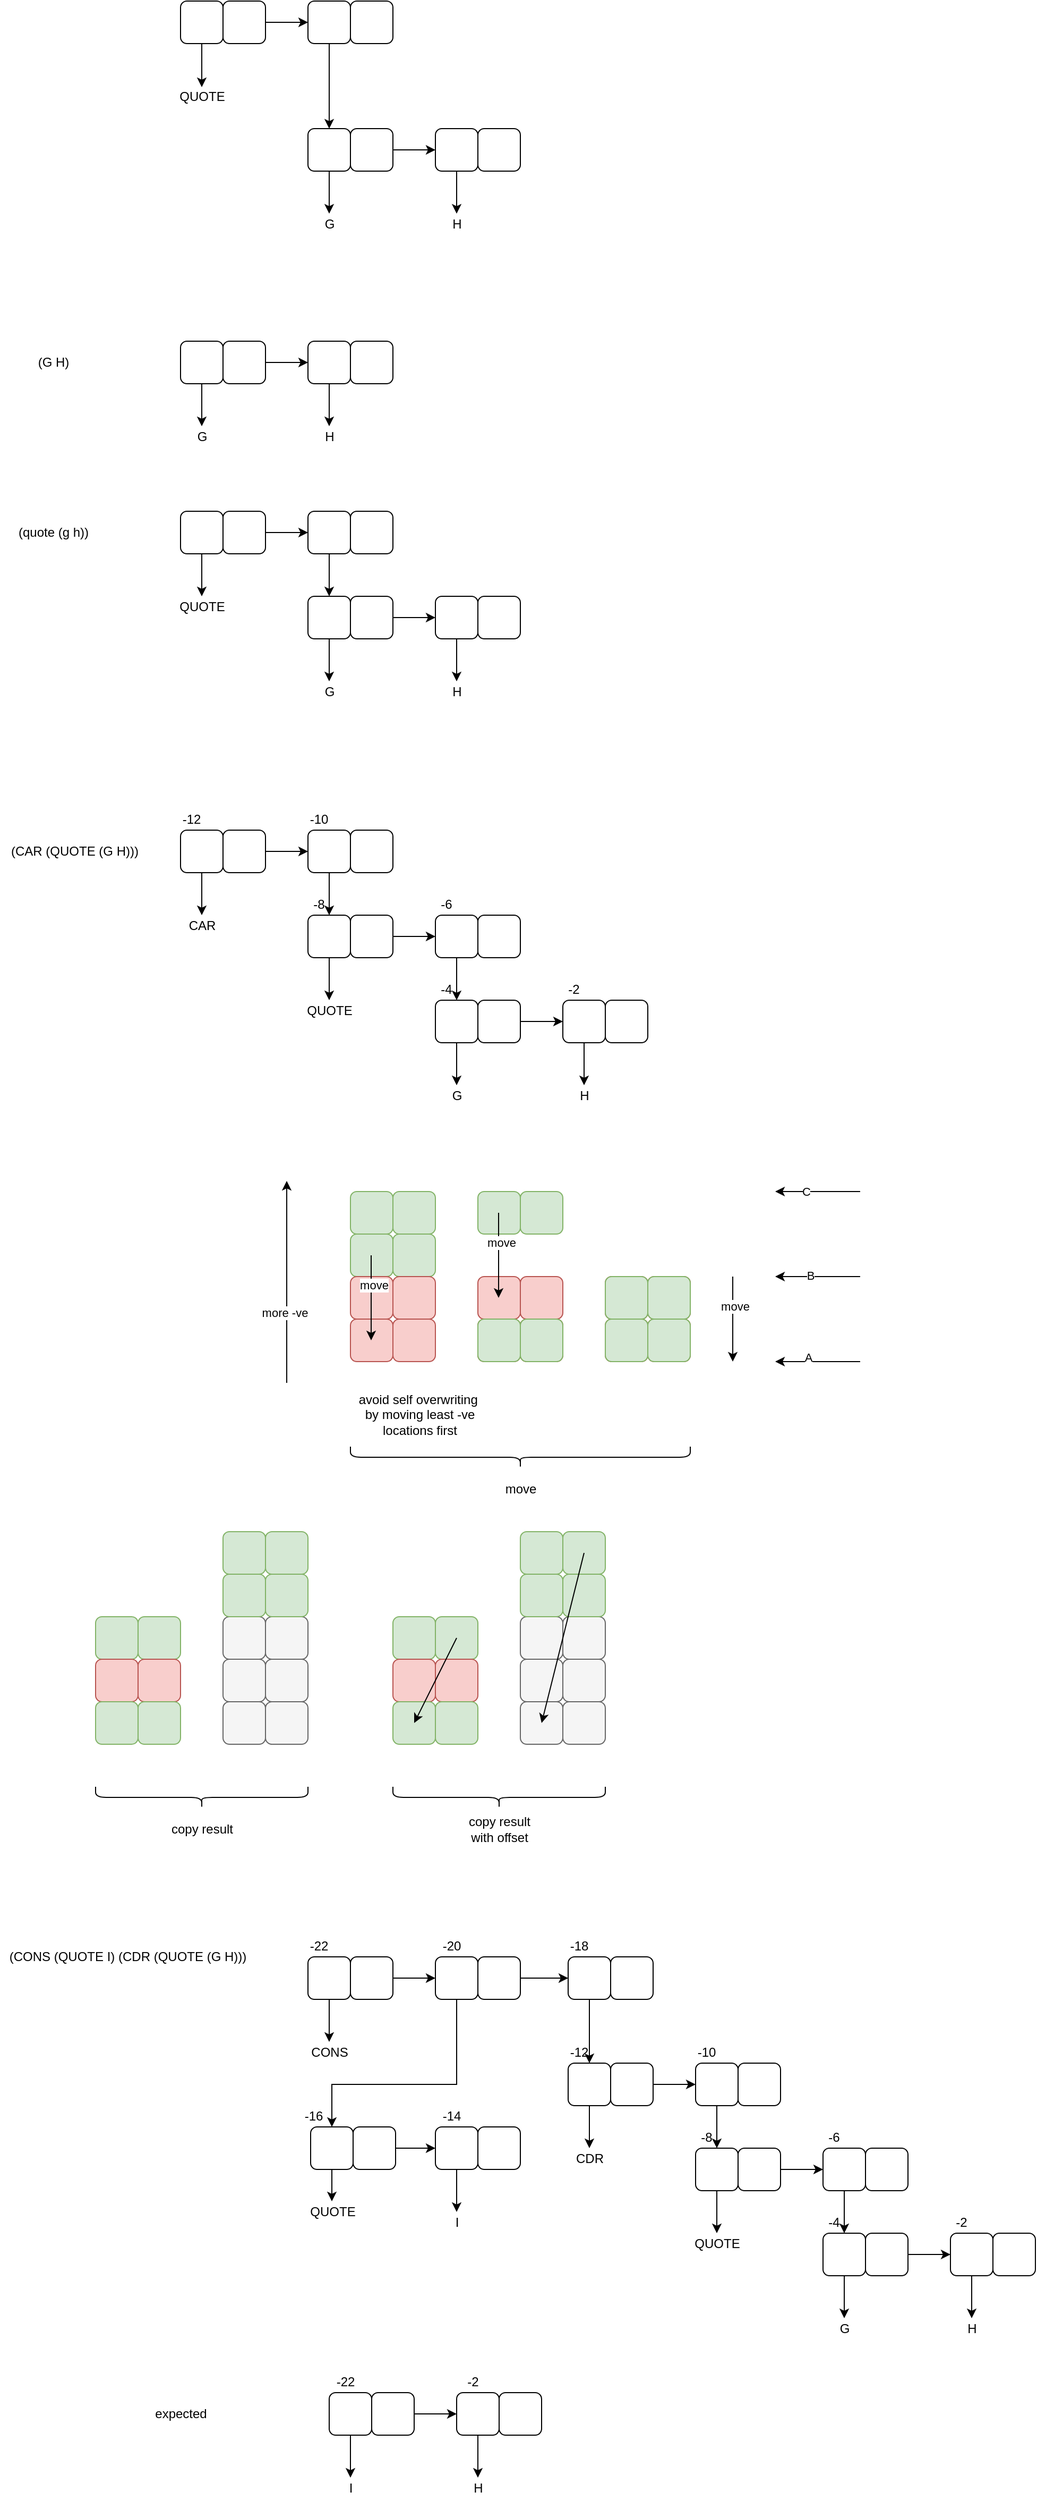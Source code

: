<mxfile version="14.6.13" type="device"><diagram id="3sgci1ZbGG3jDpe-SdxB" name="Page-1"><mxGraphModel dx="1346" dy="806" grid="1" gridSize="10" guides="1" tooltips="1" connect="1" arrows="1" fold="1" page="1" pageScale="1" pageWidth="1100" pageHeight="850" math="0" shadow="0"><root><mxCell id="0"/><mxCell id="1" parent="0"/><mxCell id="RQtsxPDkdP0EBnUTHWlW-13" style="edgeStyle=orthogonalEdgeStyle;rounded=0;orthogonalLoop=1;jettySize=auto;html=1;exitX=0.5;exitY=1;exitDx=0;exitDy=0;entryX=0.5;entryY=0.05;entryDx=0;entryDy=0;entryPerimeter=0;" parent="1" source="RQtsxPDkdP0EBnUTHWlW-1" target="RQtsxPDkdP0EBnUTHWlW-7" edge="1"><mxGeometry relative="1" as="geometry"/></mxCell><mxCell id="RQtsxPDkdP0EBnUTHWlW-1" value="" style="rounded=1;whiteSpace=wrap;html=1;" parent="1" vertex="1"><mxGeometry x="220" y="70" width="40" height="40" as="geometry"/></mxCell><mxCell id="RQtsxPDkdP0EBnUTHWlW-18" style="edgeStyle=orthogonalEdgeStyle;rounded=0;orthogonalLoop=1;jettySize=auto;html=1;exitX=1;exitY=0.5;exitDx=0;exitDy=0;entryX=0;entryY=0.5;entryDx=0;entryDy=0;" parent="1" source="RQtsxPDkdP0EBnUTHWlW-2" target="RQtsxPDkdP0EBnUTHWlW-16" edge="1"><mxGeometry relative="1" as="geometry"/></mxCell><mxCell id="RQtsxPDkdP0EBnUTHWlW-2" value="" style="rounded=1;whiteSpace=wrap;html=1;" parent="1" vertex="1"><mxGeometry x="260" y="70" width="40" height="40" as="geometry"/></mxCell><mxCell id="RQtsxPDkdP0EBnUTHWlW-12" style="edgeStyle=orthogonalEdgeStyle;rounded=0;orthogonalLoop=1;jettySize=auto;html=1;exitX=0.5;exitY=1;exitDx=0;exitDy=0;entryX=0.5;entryY=0;entryDx=0;entryDy=0;entryPerimeter=0;" parent="1" source="RQtsxPDkdP0EBnUTHWlW-3" target="RQtsxPDkdP0EBnUTHWlW-8" edge="1"><mxGeometry relative="1" as="geometry"/></mxCell><mxCell id="RQtsxPDkdP0EBnUTHWlW-3" value="" style="rounded=1;whiteSpace=wrap;html=1;" parent="1" vertex="1"><mxGeometry x="340" y="190" width="40" height="40" as="geometry"/></mxCell><mxCell id="RQtsxPDkdP0EBnUTHWlW-15" style="edgeStyle=orthogonalEdgeStyle;rounded=0;orthogonalLoop=1;jettySize=auto;html=1;exitX=1;exitY=0.5;exitDx=0;exitDy=0;" parent="1" source="RQtsxPDkdP0EBnUTHWlW-4" target="RQtsxPDkdP0EBnUTHWlW-5" edge="1"><mxGeometry relative="1" as="geometry"/></mxCell><mxCell id="RQtsxPDkdP0EBnUTHWlW-4" value="" style="rounded=1;whiteSpace=wrap;html=1;" parent="1" vertex="1"><mxGeometry x="380" y="190" width="40" height="40" as="geometry"/></mxCell><mxCell id="RQtsxPDkdP0EBnUTHWlW-11" style="edgeStyle=orthogonalEdgeStyle;rounded=0;orthogonalLoop=1;jettySize=auto;html=1;exitX=0.5;exitY=1;exitDx=0;exitDy=0;entryX=0.5;entryY=0;entryDx=0;entryDy=0;entryPerimeter=0;" parent="1" source="RQtsxPDkdP0EBnUTHWlW-5" target="RQtsxPDkdP0EBnUTHWlW-9" edge="1"><mxGeometry relative="1" as="geometry"/></mxCell><mxCell id="RQtsxPDkdP0EBnUTHWlW-5" value="" style="rounded=1;whiteSpace=wrap;html=1;" parent="1" vertex="1"><mxGeometry x="460" y="190" width="40" height="40" as="geometry"/></mxCell><mxCell id="RQtsxPDkdP0EBnUTHWlW-6" value="" style="rounded=1;whiteSpace=wrap;html=1;" parent="1" vertex="1"><mxGeometry x="500" y="190" width="40" height="40" as="geometry"/></mxCell><mxCell id="RQtsxPDkdP0EBnUTHWlW-7" value="QUOTE" style="text;html=1;align=center;verticalAlign=middle;resizable=0;points=[];autosize=1;strokeColor=none;" parent="1" vertex="1"><mxGeometry x="210" y="150" width="60" height="20" as="geometry"/></mxCell><mxCell id="RQtsxPDkdP0EBnUTHWlW-8" value="G" style="text;html=1;align=center;verticalAlign=middle;resizable=0;points=[];autosize=1;strokeColor=none;" parent="1" vertex="1"><mxGeometry x="350" y="270" width="20" height="20" as="geometry"/></mxCell><mxCell id="RQtsxPDkdP0EBnUTHWlW-9" value="H" style="text;html=1;align=center;verticalAlign=middle;resizable=0;points=[];autosize=1;strokeColor=none;" parent="1" vertex="1"><mxGeometry x="470" y="270" width="20" height="20" as="geometry"/></mxCell><mxCell id="RQtsxPDkdP0EBnUTHWlW-19" style="edgeStyle=orthogonalEdgeStyle;rounded=0;orthogonalLoop=1;jettySize=auto;html=1;exitX=0.5;exitY=1;exitDx=0;exitDy=0;entryX=0.5;entryY=0;entryDx=0;entryDy=0;" parent="1" source="RQtsxPDkdP0EBnUTHWlW-16" target="RQtsxPDkdP0EBnUTHWlW-3" edge="1"><mxGeometry relative="1" as="geometry"/></mxCell><mxCell id="RQtsxPDkdP0EBnUTHWlW-16" value="" style="rounded=1;whiteSpace=wrap;html=1;" parent="1" vertex="1"><mxGeometry x="340" y="70" width="40" height="40" as="geometry"/></mxCell><mxCell id="RQtsxPDkdP0EBnUTHWlW-17" value="" style="rounded=1;whiteSpace=wrap;html=1;" parent="1" vertex="1"><mxGeometry x="380" y="70" width="40" height="40" as="geometry"/></mxCell><mxCell id="RQtsxPDkdP0EBnUTHWlW-20" style="edgeStyle=orthogonalEdgeStyle;rounded=0;orthogonalLoop=1;jettySize=auto;html=1;exitX=0.5;exitY=1;exitDx=0;exitDy=0;entryX=0.5;entryY=0;entryDx=0;entryDy=0;entryPerimeter=0;" parent="1" source="RQtsxPDkdP0EBnUTHWlW-21" target="RQtsxPDkdP0EBnUTHWlW-27" edge="1"><mxGeometry relative="1" as="geometry"/></mxCell><mxCell id="RQtsxPDkdP0EBnUTHWlW-21" value="" style="rounded=1;whiteSpace=wrap;html=1;" parent="1" vertex="1"><mxGeometry x="220" y="390" width="40" height="40" as="geometry"/></mxCell><mxCell id="RQtsxPDkdP0EBnUTHWlW-22" style="edgeStyle=orthogonalEdgeStyle;rounded=0;orthogonalLoop=1;jettySize=auto;html=1;exitX=1;exitY=0.5;exitDx=0;exitDy=0;" parent="1" source="RQtsxPDkdP0EBnUTHWlW-23" target="RQtsxPDkdP0EBnUTHWlW-25" edge="1"><mxGeometry relative="1" as="geometry"/></mxCell><mxCell id="RQtsxPDkdP0EBnUTHWlW-23" value="" style="rounded=1;whiteSpace=wrap;html=1;" parent="1" vertex="1"><mxGeometry x="260" y="390" width="40" height="40" as="geometry"/></mxCell><mxCell id="RQtsxPDkdP0EBnUTHWlW-24" style="edgeStyle=orthogonalEdgeStyle;rounded=0;orthogonalLoop=1;jettySize=auto;html=1;exitX=0.5;exitY=1;exitDx=0;exitDy=0;entryX=0.5;entryY=0;entryDx=0;entryDy=0;entryPerimeter=0;" parent="1" source="RQtsxPDkdP0EBnUTHWlW-25" target="RQtsxPDkdP0EBnUTHWlW-28" edge="1"><mxGeometry relative="1" as="geometry"/></mxCell><mxCell id="RQtsxPDkdP0EBnUTHWlW-25" value="" style="rounded=1;whiteSpace=wrap;html=1;" parent="1" vertex="1"><mxGeometry x="340" y="390" width="40" height="40" as="geometry"/></mxCell><mxCell id="RQtsxPDkdP0EBnUTHWlW-26" value="" style="rounded=1;whiteSpace=wrap;html=1;" parent="1" vertex="1"><mxGeometry x="380" y="390" width="40" height="40" as="geometry"/></mxCell><mxCell id="RQtsxPDkdP0EBnUTHWlW-27" value="G" style="text;html=1;align=center;verticalAlign=middle;resizable=0;points=[];autosize=1;strokeColor=none;" parent="1" vertex="1"><mxGeometry x="230" y="470" width="20" height="20" as="geometry"/></mxCell><mxCell id="RQtsxPDkdP0EBnUTHWlW-28" value="H" style="text;html=1;align=center;verticalAlign=middle;resizable=0;points=[];autosize=1;strokeColor=none;" parent="1" vertex="1"><mxGeometry x="350" y="470" width="20" height="20" as="geometry"/></mxCell><mxCell id="RQtsxPDkdP0EBnUTHWlW-29" value="(G H)" style="text;html=1;align=center;verticalAlign=middle;resizable=0;points=[];autosize=1;strokeColor=none;" parent="1" vertex="1"><mxGeometry x="80" y="400" width="40" height="20" as="geometry"/></mxCell><mxCell id="RQtsxPDkdP0EBnUTHWlW-30" style="edgeStyle=orthogonalEdgeStyle;rounded=0;orthogonalLoop=1;jettySize=auto;html=1;exitX=0.5;exitY=1;exitDx=0;exitDy=0;entryX=0.5;entryY=0;entryDx=0;entryDy=0;entryPerimeter=0;" parent="1" source="RQtsxPDkdP0EBnUTHWlW-31" target="RQtsxPDkdP0EBnUTHWlW-37" edge="1"><mxGeometry relative="1" as="geometry"/></mxCell><mxCell id="RQtsxPDkdP0EBnUTHWlW-31" value="" style="rounded=1;whiteSpace=wrap;html=1;" parent="1" vertex="1"><mxGeometry x="340" y="630" width="40" height="40" as="geometry"/></mxCell><mxCell id="RQtsxPDkdP0EBnUTHWlW-32" style="edgeStyle=orthogonalEdgeStyle;rounded=0;orthogonalLoop=1;jettySize=auto;html=1;exitX=1;exitY=0.5;exitDx=0;exitDy=0;" parent="1" source="RQtsxPDkdP0EBnUTHWlW-33" target="RQtsxPDkdP0EBnUTHWlW-35" edge="1"><mxGeometry relative="1" as="geometry"/></mxCell><mxCell id="RQtsxPDkdP0EBnUTHWlW-33" value="" style="rounded=1;whiteSpace=wrap;html=1;" parent="1" vertex="1"><mxGeometry x="380" y="630" width="40" height="40" as="geometry"/></mxCell><mxCell id="RQtsxPDkdP0EBnUTHWlW-34" style="edgeStyle=orthogonalEdgeStyle;rounded=0;orthogonalLoop=1;jettySize=auto;html=1;exitX=0.5;exitY=1;exitDx=0;exitDy=0;entryX=0.5;entryY=0;entryDx=0;entryDy=0;entryPerimeter=0;" parent="1" source="RQtsxPDkdP0EBnUTHWlW-35" target="RQtsxPDkdP0EBnUTHWlW-38" edge="1"><mxGeometry relative="1" as="geometry"/></mxCell><mxCell id="RQtsxPDkdP0EBnUTHWlW-35" value="" style="rounded=1;whiteSpace=wrap;html=1;" parent="1" vertex="1"><mxGeometry x="460" y="630" width="40" height="40" as="geometry"/></mxCell><mxCell id="RQtsxPDkdP0EBnUTHWlW-36" value="" style="rounded=1;whiteSpace=wrap;html=1;" parent="1" vertex="1"><mxGeometry x="500" y="630" width="40" height="40" as="geometry"/></mxCell><mxCell id="RQtsxPDkdP0EBnUTHWlW-37" value="G" style="text;html=1;align=center;verticalAlign=middle;resizable=0;points=[];autosize=1;strokeColor=none;" parent="1" vertex="1"><mxGeometry x="350" y="710" width="20" height="20" as="geometry"/></mxCell><mxCell id="RQtsxPDkdP0EBnUTHWlW-38" value="H" style="text;html=1;align=center;verticalAlign=middle;resizable=0;points=[];autosize=1;strokeColor=none;" parent="1" vertex="1"><mxGeometry x="470" y="710" width="20" height="20" as="geometry"/></mxCell><mxCell id="RQtsxPDkdP0EBnUTHWlW-39" style="edgeStyle=orthogonalEdgeStyle;rounded=0;orthogonalLoop=1;jettySize=auto;html=1;exitX=0.5;exitY=1;exitDx=0;exitDy=0;entryX=0.5;entryY=0;entryDx=0;entryDy=0;entryPerimeter=0;" parent="1" source="RQtsxPDkdP0EBnUTHWlW-40" target="RQtsxPDkdP0EBnUTHWlW-42" edge="1"><mxGeometry relative="1" as="geometry"/></mxCell><mxCell id="RQtsxPDkdP0EBnUTHWlW-40" value="" style="rounded=1;whiteSpace=wrap;html=1;" parent="1" vertex="1"><mxGeometry x="220" y="550" width="40" height="40" as="geometry"/></mxCell><mxCell id="RQtsxPDkdP0EBnUTHWlW-49" style="edgeStyle=orthogonalEdgeStyle;rounded=0;orthogonalLoop=1;jettySize=auto;html=1;exitX=1;exitY=0.5;exitDx=0;exitDy=0;entryX=0;entryY=0.5;entryDx=0;entryDy=0;" parent="1" source="RQtsxPDkdP0EBnUTHWlW-41" target="RQtsxPDkdP0EBnUTHWlW-45" edge="1"><mxGeometry relative="1" as="geometry"/></mxCell><mxCell id="RQtsxPDkdP0EBnUTHWlW-41" value="" style="rounded=1;whiteSpace=wrap;html=1;" parent="1" vertex="1"><mxGeometry x="260" y="550" width="40" height="40" as="geometry"/></mxCell><mxCell id="RQtsxPDkdP0EBnUTHWlW-42" value="QUOTE" style="text;html=1;align=center;verticalAlign=middle;resizable=0;points=[];autosize=1;strokeColor=none;" parent="1" vertex="1"><mxGeometry x="210" y="630" width="60" height="20" as="geometry"/></mxCell><mxCell id="RQtsxPDkdP0EBnUTHWlW-48" style="edgeStyle=orthogonalEdgeStyle;rounded=0;orthogonalLoop=1;jettySize=auto;html=1;exitX=0.5;exitY=1;exitDx=0;exitDy=0;" parent="1" source="RQtsxPDkdP0EBnUTHWlW-45" target="RQtsxPDkdP0EBnUTHWlW-31" edge="1"><mxGeometry relative="1" as="geometry"/></mxCell><mxCell id="RQtsxPDkdP0EBnUTHWlW-45" value="" style="rounded=1;whiteSpace=wrap;html=1;" parent="1" vertex="1"><mxGeometry x="340" y="550" width="40" height="40" as="geometry"/></mxCell><mxCell id="RQtsxPDkdP0EBnUTHWlW-46" value="" style="rounded=1;whiteSpace=wrap;html=1;" parent="1" vertex="1"><mxGeometry x="380" y="550" width="40" height="40" as="geometry"/></mxCell><mxCell id="RQtsxPDkdP0EBnUTHWlW-50" value="(quote (g h))" style="text;html=1;align=center;verticalAlign=middle;resizable=0;points=[];autosize=1;strokeColor=none;" parent="1" vertex="1"><mxGeometry x="60" y="560" width="80" height="20" as="geometry"/></mxCell><mxCell id="RQtsxPDkdP0EBnUTHWlW-51" style="edgeStyle=orthogonalEdgeStyle;rounded=0;orthogonalLoop=1;jettySize=auto;html=1;exitX=0.5;exitY=1;exitDx=0;exitDy=0;entryX=0.5;entryY=0;entryDx=0;entryDy=0;entryPerimeter=0;" parent="1" source="RQtsxPDkdP0EBnUTHWlW-52" edge="1"><mxGeometry relative="1" as="geometry"><mxPoint x="240" y="930" as="targetPoint"/></mxGeometry></mxCell><mxCell id="RQtsxPDkdP0EBnUTHWlW-52" value="" style="rounded=1;whiteSpace=wrap;html=1;" parent="1" vertex="1"><mxGeometry x="220" y="850" width="40" height="40" as="geometry"/></mxCell><mxCell id="RQtsxPDkdP0EBnUTHWlW-53" style="edgeStyle=orthogonalEdgeStyle;rounded=0;orthogonalLoop=1;jettySize=auto;html=1;exitX=1;exitY=0.5;exitDx=0;exitDy=0;entryX=0;entryY=0.5;entryDx=0;entryDy=0;" parent="1" source="RQtsxPDkdP0EBnUTHWlW-54" target="RQtsxPDkdP0EBnUTHWlW-56" edge="1"><mxGeometry relative="1" as="geometry"/></mxCell><mxCell id="RQtsxPDkdP0EBnUTHWlW-54" value="" style="rounded=1;whiteSpace=wrap;html=1;" parent="1" vertex="1"><mxGeometry x="260" y="850" width="40" height="40" as="geometry"/></mxCell><mxCell id="RQtsxPDkdP0EBnUTHWlW-76" style="edgeStyle=orthogonalEdgeStyle;rounded=0;orthogonalLoop=1;jettySize=auto;html=1;exitX=0.5;exitY=1;exitDx=0;exitDy=0;entryX=0.5;entryY=0;entryDx=0;entryDy=0;" parent="1" source="RQtsxPDkdP0EBnUTHWlW-56" target="RQtsxPDkdP0EBnUTHWlW-69" edge="1"><mxGeometry relative="1" as="geometry"/></mxCell><mxCell id="RQtsxPDkdP0EBnUTHWlW-56" value="" style="rounded=1;whiteSpace=wrap;html=1;" parent="1" vertex="1"><mxGeometry x="340" y="850" width="40" height="40" as="geometry"/></mxCell><mxCell id="RQtsxPDkdP0EBnUTHWlW-57" value="" style="rounded=1;whiteSpace=wrap;html=1;" parent="1" vertex="1"><mxGeometry x="380" y="850" width="40" height="40" as="geometry"/></mxCell><mxCell id="RQtsxPDkdP0EBnUTHWlW-58" value="CAR" style="text;html=1;align=center;verticalAlign=middle;resizable=0;points=[];autosize=1;strokeColor=none;" parent="1" vertex="1"><mxGeometry x="220" y="930" width="40" height="20" as="geometry"/></mxCell><mxCell id="RQtsxPDkdP0EBnUTHWlW-59" style="edgeStyle=orthogonalEdgeStyle;rounded=0;orthogonalLoop=1;jettySize=auto;html=1;exitX=0.5;exitY=1;exitDx=0;exitDy=0;entryX=0.5;entryY=0;entryDx=0;entryDy=0;entryPerimeter=0;" parent="1" source="RQtsxPDkdP0EBnUTHWlW-60" target="RQtsxPDkdP0EBnUTHWlW-66" edge="1"><mxGeometry relative="1" as="geometry"/></mxCell><mxCell id="RQtsxPDkdP0EBnUTHWlW-60" value="" style="rounded=1;whiteSpace=wrap;html=1;" parent="1" vertex="1"><mxGeometry x="460" y="1010" width="40" height="40" as="geometry"/></mxCell><mxCell id="RQtsxPDkdP0EBnUTHWlW-61" style="edgeStyle=orthogonalEdgeStyle;rounded=0;orthogonalLoop=1;jettySize=auto;html=1;exitX=1;exitY=0.5;exitDx=0;exitDy=0;" parent="1" source="RQtsxPDkdP0EBnUTHWlW-62" target="RQtsxPDkdP0EBnUTHWlW-64" edge="1"><mxGeometry relative="1" as="geometry"/></mxCell><mxCell id="RQtsxPDkdP0EBnUTHWlW-62" value="" style="rounded=1;whiteSpace=wrap;html=1;" parent="1" vertex="1"><mxGeometry x="500" y="1010" width="40" height="40" as="geometry"/></mxCell><mxCell id="RQtsxPDkdP0EBnUTHWlW-63" style="edgeStyle=orthogonalEdgeStyle;rounded=0;orthogonalLoop=1;jettySize=auto;html=1;exitX=0.5;exitY=1;exitDx=0;exitDy=0;entryX=0.5;entryY=0;entryDx=0;entryDy=0;entryPerimeter=0;" parent="1" source="RQtsxPDkdP0EBnUTHWlW-64" target="RQtsxPDkdP0EBnUTHWlW-67" edge="1"><mxGeometry relative="1" as="geometry"/></mxCell><mxCell id="RQtsxPDkdP0EBnUTHWlW-64" value="" style="rounded=1;whiteSpace=wrap;html=1;" parent="1" vertex="1"><mxGeometry x="580" y="1010" width="40" height="40" as="geometry"/></mxCell><mxCell id="RQtsxPDkdP0EBnUTHWlW-65" value="" style="rounded=1;whiteSpace=wrap;html=1;" parent="1" vertex="1"><mxGeometry x="620" y="1010" width="40" height="40" as="geometry"/></mxCell><mxCell id="RQtsxPDkdP0EBnUTHWlW-66" value="G" style="text;html=1;align=center;verticalAlign=middle;resizable=0;points=[];autosize=1;strokeColor=none;" parent="1" vertex="1"><mxGeometry x="470" y="1090" width="20" height="20" as="geometry"/></mxCell><mxCell id="RQtsxPDkdP0EBnUTHWlW-67" value="H" style="text;html=1;align=center;verticalAlign=middle;resizable=0;points=[];autosize=1;strokeColor=none;" parent="1" vertex="1"><mxGeometry x="590" y="1090" width="20" height="20" as="geometry"/></mxCell><mxCell id="RQtsxPDkdP0EBnUTHWlW-68" style="edgeStyle=orthogonalEdgeStyle;rounded=0;orthogonalLoop=1;jettySize=auto;html=1;exitX=0.5;exitY=1;exitDx=0;exitDy=0;entryX=0.5;entryY=0;entryDx=0;entryDy=0;entryPerimeter=0;" parent="1" source="RQtsxPDkdP0EBnUTHWlW-69" target="RQtsxPDkdP0EBnUTHWlW-72" edge="1"><mxGeometry relative="1" as="geometry"/></mxCell><mxCell id="RQtsxPDkdP0EBnUTHWlW-69" value="" style="rounded=1;whiteSpace=wrap;html=1;" parent="1" vertex="1"><mxGeometry x="340" y="930" width="40" height="40" as="geometry"/></mxCell><mxCell id="RQtsxPDkdP0EBnUTHWlW-70" style="edgeStyle=orthogonalEdgeStyle;rounded=0;orthogonalLoop=1;jettySize=auto;html=1;exitX=1;exitY=0.5;exitDx=0;exitDy=0;entryX=0;entryY=0.5;entryDx=0;entryDy=0;" parent="1" source="RQtsxPDkdP0EBnUTHWlW-71" target="RQtsxPDkdP0EBnUTHWlW-74" edge="1"><mxGeometry relative="1" as="geometry"/></mxCell><mxCell id="RQtsxPDkdP0EBnUTHWlW-71" value="" style="rounded=1;whiteSpace=wrap;html=1;" parent="1" vertex="1"><mxGeometry x="380" y="930" width="40" height="40" as="geometry"/></mxCell><mxCell id="RQtsxPDkdP0EBnUTHWlW-72" value="QUOTE" style="text;html=1;align=center;verticalAlign=middle;resizable=0;points=[];autosize=1;strokeColor=none;" parent="1" vertex="1"><mxGeometry x="330" y="1010" width="60" height="20" as="geometry"/></mxCell><mxCell id="RQtsxPDkdP0EBnUTHWlW-73" style="edgeStyle=orthogonalEdgeStyle;rounded=0;orthogonalLoop=1;jettySize=auto;html=1;exitX=0.5;exitY=1;exitDx=0;exitDy=0;" parent="1" source="RQtsxPDkdP0EBnUTHWlW-74" target="RQtsxPDkdP0EBnUTHWlW-60" edge="1"><mxGeometry relative="1" as="geometry"/></mxCell><mxCell id="RQtsxPDkdP0EBnUTHWlW-74" value="" style="rounded=1;whiteSpace=wrap;html=1;" parent="1" vertex="1"><mxGeometry x="460" y="930" width="40" height="40" as="geometry"/></mxCell><mxCell id="RQtsxPDkdP0EBnUTHWlW-75" value="" style="rounded=1;whiteSpace=wrap;html=1;" parent="1" vertex="1"><mxGeometry x="500" y="930" width="40" height="40" as="geometry"/></mxCell><mxCell id="RQtsxPDkdP0EBnUTHWlW-77" value="(CAR (QUOTE (G H)))" style="text;html=1;align=center;verticalAlign=middle;resizable=0;points=[];autosize=1;strokeColor=none;" parent="1" vertex="1"><mxGeometry x="50" y="860" width="140" height="20" as="geometry"/></mxCell><mxCell id="RQtsxPDkdP0EBnUTHWlW-78" value="-2" style="text;html=1;align=center;verticalAlign=middle;resizable=0;points=[];autosize=1;strokeColor=none;" parent="1" vertex="1"><mxGeometry x="575" y="990" width="30" height="20" as="geometry"/></mxCell><mxCell id="RQtsxPDkdP0EBnUTHWlW-79" value="-4" style="text;html=1;align=center;verticalAlign=middle;resizable=0;points=[];autosize=1;strokeColor=none;" parent="1" vertex="1"><mxGeometry x="455" y="990" width="30" height="20" as="geometry"/></mxCell><mxCell id="RQtsxPDkdP0EBnUTHWlW-80" value="-6" style="text;html=1;align=center;verticalAlign=middle;resizable=0;points=[];autosize=1;strokeColor=none;" parent="1" vertex="1"><mxGeometry x="455" y="910" width="30" height="20" as="geometry"/></mxCell><mxCell id="RQtsxPDkdP0EBnUTHWlW-81" value="-8" style="text;html=1;align=center;verticalAlign=middle;resizable=0;points=[];autosize=1;strokeColor=none;" parent="1" vertex="1"><mxGeometry x="335" y="910" width="30" height="20" as="geometry"/></mxCell><mxCell id="RQtsxPDkdP0EBnUTHWlW-82" value="-10" style="text;html=1;align=center;verticalAlign=middle;resizable=0;points=[];autosize=1;strokeColor=none;" parent="1" vertex="1"><mxGeometry x="335" y="830" width="30" height="20" as="geometry"/></mxCell><mxCell id="RQtsxPDkdP0EBnUTHWlW-83" value="-12" style="text;html=1;align=center;verticalAlign=middle;resizable=0;points=[];autosize=1;strokeColor=none;" parent="1" vertex="1"><mxGeometry x="215" y="830" width="30" height="20" as="geometry"/></mxCell><mxCell id="RQtsxPDkdP0EBnUTHWlW-86" value="" style="rounded=1;whiteSpace=wrap;html=1;fillColor=#d5e8d4;strokeColor=#82b366;" parent="1" vertex="1"><mxGeometry x="380" y="1190" width="40" height="40" as="geometry"/></mxCell><mxCell id="RQtsxPDkdP0EBnUTHWlW-87" value="" style="rounded=1;whiteSpace=wrap;html=1;fillColor=#d5e8d4;strokeColor=#82b366;" parent="1" vertex="1"><mxGeometry x="420" y="1190" width="40" height="40" as="geometry"/></mxCell><mxCell id="RQtsxPDkdP0EBnUTHWlW-88" value="" style="rounded=1;whiteSpace=wrap;html=1;fillColor=#d5e8d4;strokeColor=#82b366;" parent="1" vertex="1"><mxGeometry x="380" y="1230" width="40" height="40" as="geometry"/></mxCell><mxCell id="RQtsxPDkdP0EBnUTHWlW-89" value="" style="rounded=1;whiteSpace=wrap;html=1;fillColor=#d5e8d4;strokeColor=#82b366;" parent="1" vertex="1"><mxGeometry x="420" y="1230" width="40" height="40" as="geometry"/></mxCell><mxCell id="RQtsxPDkdP0EBnUTHWlW-90" value="" style="rounded=1;whiteSpace=wrap;html=1;fillColor=#f8cecc;strokeColor=#b85450;" parent="1" vertex="1"><mxGeometry x="380" y="1270" width="40" height="40" as="geometry"/></mxCell><mxCell id="RQtsxPDkdP0EBnUTHWlW-91" value="" style="rounded=1;whiteSpace=wrap;html=1;fillColor=#f8cecc;strokeColor=#b85450;" parent="1" vertex="1"><mxGeometry x="420" y="1270" width="40" height="40" as="geometry"/></mxCell><mxCell id="RQtsxPDkdP0EBnUTHWlW-92" value="" style="rounded=1;whiteSpace=wrap;html=1;fillColor=#f8cecc;strokeColor=#b85450;" parent="1" vertex="1"><mxGeometry x="380" y="1310" width="40" height="40" as="geometry"/></mxCell><mxCell id="RQtsxPDkdP0EBnUTHWlW-93" value="" style="rounded=1;whiteSpace=wrap;html=1;fillColor=#f8cecc;strokeColor=#b85450;" parent="1" vertex="1"><mxGeometry x="420" y="1310" width="40" height="40" as="geometry"/></mxCell><mxCell id="RQtsxPDkdP0EBnUTHWlW-102" value="" style="endArrow=classic;html=1;" parent="1" edge="1"><mxGeometry width="50" height="50" relative="1" as="geometry"><mxPoint x="320" y="1370" as="sourcePoint"/><mxPoint x="320" y="1180" as="targetPoint"/></mxGeometry></mxCell><mxCell id="RQtsxPDkdP0EBnUTHWlW-103" value="more -ve" style="edgeLabel;html=1;align=center;verticalAlign=middle;resizable=0;points=[];" parent="RQtsxPDkdP0EBnUTHWlW-102" vertex="1" connectable="0"><mxGeometry x="-0.305" y="2" relative="1" as="geometry"><mxPoint as="offset"/></mxGeometry></mxCell><mxCell id="RQtsxPDkdP0EBnUTHWlW-104" value="" style="rounded=1;whiteSpace=wrap;html=1;fillColor=#d5e8d4;strokeColor=#82b366;" parent="1" vertex="1"><mxGeometry x="500" y="1190" width="40" height="40" as="geometry"/></mxCell><mxCell id="RQtsxPDkdP0EBnUTHWlW-105" value="" style="rounded=1;whiteSpace=wrap;html=1;fillColor=#d5e8d4;strokeColor=#82b366;" parent="1" vertex="1"><mxGeometry x="540" y="1190" width="40" height="40" as="geometry"/></mxCell><mxCell id="RQtsxPDkdP0EBnUTHWlW-108" value="" style="rounded=1;whiteSpace=wrap;html=1;fillColor=#f8cecc;strokeColor=#b85450;" parent="1" vertex="1"><mxGeometry x="500" y="1270" width="40" height="40" as="geometry"/></mxCell><mxCell id="RQtsxPDkdP0EBnUTHWlW-109" value="" style="rounded=1;whiteSpace=wrap;html=1;fillColor=#f8cecc;strokeColor=#b85450;" parent="1" vertex="1"><mxGeometry x="540" y="1270" width="40" height="40" as="geometry"/></mxCell><mxCell id="RQtsxPDkdP0EBnUTHWlW-110" value="" style="rounded=1;whiteSpace=wrap;html=1;fillColor=#f8cecc;strokeColor=#b85450;" parent="1" vertex="1"><mxGeometry x="500" y="1310" width="40" height="40" as="geometry"/></mxCell><mxCell id="RQtsxPDkdP0EBnUTHWlW-111" value="" style="rounded=1;whiteSpace=wrap;html=1;fillColor=#f8cecc;strokeColor=#b85450;" parent="1" vertex="1"><mxGeometry x="540" y="1310" width="40" height="40" as="geometry"/></mxCell><mxCell id="RQtsxPDkdP0EBnUTHWlW-106" value="" style="rounded=1;whiteSpace=wrap;html=1;fillColor=#d5e8d4;strokeColor=#82b366;" parent="1" vertex="1"><mxGeometry x="500" y="1310" width="40" height="40" as="geometry"/></mxCell><mxCell id="RQtsxPDkdP0EBnUTHWlW-107" value="" style="rounded=1;whiteSpace=wrap;html=1;fillColor=#d5e8d4;strokeColor=#82b366;" parent="1" vertex="1"><mxGeometry x="540" y="1310" width="40" height="40" as="geometry"/></mxCell><mxCell id="RQtsxPDkdP0EBnUTHWlW-114" value="" style="rounded=1;whiteSpace=wrap;html=1;fillColor=#f8cecc;strokeColor=#b85450;" parent="1" vertex="1"><mxGeometry x="620" y="1270" width="40" height="40" as="geometry"/></mxCell><mxCell id="RQtsxPDkdP0EBnUTHWlW-115" value="" style="rounded=1;whiteSpace=wrap;html=1;fillColor=#f8cecc;strokeColor=#b85450;" parent="1" vertex="1"><mxGeometry x="660" y="1270" width="40" height="40" as="geometry"/></mxCell><mxCell id="RQtsxPDkdP0EBnUTHWlW-116" value="" style="rounded=1;whiteSpace=wrap;html=1;fillColor=#f8cecc;strokeColor=#b85450;" parent="1" vertex="1"><mxGeometry x="620" y="1310" width="40" height="40" as="geometry"/></mxCell><mxCell id="RQtsxPDkdP0EBnUTHWlW-117" value="" style="rounded=1;whiteSpace=wrap;html=1;fillColor=#f8cecc;strokeColor=#b85450;" parent="1" vertex="1"><mxGeometry x="660" y="1310" width="40" height="40" as="geometry"/></mxCell><mxCell id="RQtsxPDkdP0EBnUTHWlW-118" value="" style="rounded=1;whiteSpace=wrap;html=1;fillColor=#d5e8d4;strokeColor=#82b366;" parent="1" vertex="1"><mxGeometry x="620" y="1310" width="40" height="40" as="geometry"/></mxCell><mxCell id="RQtsxPDkdP0EBnUTHWlW-119" value="" style="rounded=1;whiteSpace=wrap;html=1;fillColor=#d5e8d4;strokeColor=#82b366;" parent="1" vertex="1"><mxGeometry x="660" y="1310" width="40" height="40" as="geometry"/></mxCell><mxCell id="RQtsxPDkdP0EBnUTHWlW-112" value="" style="rounded=1;whiteSpace=wrap;html=1;fillColor=#d5e8d4;strokeColor=#82b366;" parent="1" vertex="1"><mxGeometry x="620" y="1270" width="40" height="40" as="geometry"/></mxCell><mxCell id="RQtsxPDkdP0EBnUTHWlW-113" value="" style="rounded=1;whiteSpace=wrap;html=1;fillColor=#d5e8d4;strokeColor=#82b366;" parent="1" vertex="1"><mxGeometry x="660" y="1270" width="40" height="40" as="geometry"/></mxCell><mxCell id="RQtsxPDkdP0EBnUTHWlW-120" value="" style="endArrow=classic;html=1;" parent="1" edge="1"><mxGeometry width="50" height="50" relative="1" as="geometry"><mxPoint x="740" y="1270" as="sourcePoint"/><mxPoint x="740" y="1350" as="targetPoint"/></mxGeometry></mxCell><mxCell id="RQtsxPDkdP0EBnUTHWlW-121" value="move" style="edgeLabel;html=1;align=center;verticalAlign=middle;resizable=0;points=[];" parent="RQtsxPDkdP0EBnUTHWlW-120" vertex="1" connectable="0"><mxGeometry x="-0.305" y="2" relative="1" as="geometry"><mxPoint as="offset"/></mxGeometry></mxCell><mxCell id="RQtsxPDkdP0EBnUTHWlW-123" value="" style="endArrow=classic;html=1;" parent="1" edge="1"><mxGeometry width="50" height="50" relative="1" as="geometry"><mxPoint x="399.5" y="1250" as="sourcePoint"/><mxPoint x="399.5" y="1330" as="targetPoint"/></mxGeometry></mxCell><mxCell id="RQtsxPDkdP0EBnUTHWlW-124" value="move" style="edgeLabel;html=1;align=center;verticalAlign=middle;resizable=0;points=[];" parent="RQtsxPDkdP0EBnUTHWlW-123" vertex="1" connectable="0"><mxGeometry x="-0.305" y="2" relative="1" as="geometry"><mxPoint as="offset"/></mxGeometry></mxCell><mxCell id="RQtsxPDkdP0EBnUTHWlW-125" value="" style="endArrow=classic;html=1;" parent="1" edge="1"><mxGeometry width="50" height="50" relative="1" as="geometry"><mxPoint x="519.5" y="1210" as="sourcePoint"/><mxPoint x="519.5" y="1290" as="targetPoint"/></mxGeometry></mxCell><mxCell id="RQtsxPDkdP0EBnUTHWlW-126" value="move" style="edgeLabel;html=1;align=center;verticalAlign=middle;resizable=0;points=[];" parent="RQtsxPDkdP0EBnUTHWlW-125" vertex="1" connectable="0"><mxGeometry x="-0.305" y="2" relative="1" as="geometry"><mxPoint as="offset"/></mxGeometry></mxCell><mxCell id="RQtsxPDkdP0EBnUTHWlW-127" value="avoid self overwriting&amp;nbsp;&lt;br&gt;by moving least -ve&lt;br&gt;locations first" style="text;html=1;align=center;verticalAlign=middle;resizable=0;points=[];autosize=1;strokeColor=none;" parent="1" vertex="1"><mxGeometry x="380" y="1375" width="130" height="50" as="geometry"/></mxCell><mxCell id="RQtsxPDkdP0EBnUTHWlW-128" value="" style="endArrow=classic;html=1;" parent="1" edge="1"><mxGeometry width="50" height="50" relative="1" as="geometry"><mxPoint x="860" y="1350" as="sourcePoint"/><mxPoint x="780" y="1350" as="targetPoint"/></mxGeometry></mxCell><mxCell id="RQtsxPDkdP0EBnUTHWlW-133" value="A" style="edgeLabel;html=1;align=center;verticalAlign=middle;resizable=0;points=[];" parent="RQtsxPDkdP0EBnUTHWlW-128" vertex="1" connectable="0"><mxGeometry x="0.225" y="-4" relative="1" as="geometry"><mxPoint as="offset"/></mxGeometry></mxCell><mxCell id="RQtsxPDkdP0EBnUTHWlW-129" value="" style="endArrow=classic;html=1;" parent="1" edge="1"><mxGeometry width="50" height="50" relative="1" as="geometry"><mxPoint x="860" y="1270" as="sourcePoint"/><mxPoint x="780" y="1270" as="targetPoint"/></mxGeometry></mxCell><mxCell id="RQtsxPDkdP0EBnUTHWlW-132" value="B" style="edgeLabel;html=1;align=center;verticalAlign=middle;resizable=0;points=[];" parent="RQtsxPDkdP0EBnUTHWlW-129" vertex="1" connectable="0"><mxGeometry x="0.175" y="-1" relative="1" as="geometry"><mxPoint as="offset"/></mxGeometry></mxCell><mxCell id="RQtsxPDkdP0EBnUTHWlW-130" value="" style="endArrow=classic;html=1;" parent="1" edge="1"><mxGeometry width="50" height="50" relative="1" as="geometry"><mxPoint x="860" y="1190" as="sourcePoint"/><mxPoint x="780" y="1190" as="targetPoint"/></mxGeometry></mxCell><mxCell id="RQtsxPDkdP0EBnUTHWlW-131" value="C" style="edgeLabel;html=1;align=center;verticalAlign=middle;resizable=0;points=[];" parent="RQtsxPDkdP0EBnUTHWlW-130" vertex="1" connectable="0"><mxGeometry x="0.275" relative="1" as="geometry"><mxPoint as="offset"/></mxGeometry></mxCell><mxCell id="RQtsxPDkdP0EBnUTHWlW-134" value="" style="shape=curlyBracket;whiteSpace=wrap;html=1;rounded=1;rotation=-90;" parent="1" vertex="1"><mxGeometry x="530" y="1280" width="20" height="320" as="geometry"/></mxCell><mxCell id="RQtsxPDkdP0EBnUTHWlW-135" value="move" style="text;html=1;align=center;verticalAlign=middle;resizable=0;points=[];autosize=1;strokeColor=none;" parent="1" vertex="1"><mxGeometry x="520" y="1460" width="40" height="20" as="geometry"/></mxCell><mxCell id="RQtsxPDkdP0EBnUTHWlW-140" value="" style="rounded=1;whiteSpace=wrap;html=1;fillColor=#d5e8d4;strokeColor=#82b366;" parent="1" vertex="1"><mxGeometry x="140" y="1590" width="40" height="40" as="geometry"/></mxCell><mxCell id="RQtsxPDkdP0EBnUTHWlW-141" value="" style="rounded=1;whiteSpace=wrap;html=1;fillColor=#d5e8d4;strokeColor=#82b366;" parent="1" vertex="1"><mxGeometry x="180" y="1590" width="40" height="40" as="geometry"/></mxCell><mxCell id="RQtsxPDkdP0EBnUTHWlW-142" value="" style="rounded=1;whiteSpace=wrap;html=1;fillColor=#f8cecc;strokeColor=#b85450;" parent="1" vertex="1"><mxGeometry x="140" y="1630" width="40" height="40" as="geometry"/></mxCell><mxCell id="RQtsxPDkdP0EBnUTHWlW-143" value="" style="rounded=1;whiteSpace=wrap;html=1;fillColor=#f8cecc;strokeColor=#b85450;" parent="1" vertex="1"><mxGeometry x="180" y="1630" width="40" height="40" as="geometry"/></mxCell><mxCell id="RQtsxPDkdP0EBnUTHWlW-146" value="" style="rounded=1;whiteSpace=wrap;html=1;fillColor=#d5e8d4;strokeColor=#82b366;" parent="1" vertex="1"><mxGeometry x="140" y="1670" width="40" height="40" as="geometry"/></mxCell><mxCell id="RQtsxPDkdP0EBnUTHWlW-147" value="" style="rounded=1;whiteSpace=wrap;html=1;fillColor=#d5e8d4;strokeColor=#82b366;" parent="1" vertex="1"><mxGeometry x="180" y="1670" width="40" height="40" as="geometry"/></mxCell><mxCell id="RQtsxPDkdP0EBnUTHWlW-148" value="" style="rounded=1;whiteSpace=wrap;html=1;fillColor=#f5f5f5;strokeColor=#666666;fontColor=#333333;" parent="1" vertex="1"><mxGeometry x="260" y="1590" width="40" height="40" as="geometry"/></mxCell><mxCell id="RQtsxPDkdP0EBnUTHWlW-149" value="" style="rounded=1;whiteSpace=wrap;html=1;fillColor=#f5f5f5;strokeColor=#666666;fontColor=#333333;" parent="1" vertex="1"><mxGeometry x="300" y="1590" width="40" height="40" as="geometry"/></mxCell><mxCell id="RQtsxPDkdP0EBnUTHWlW-150" value="" style="rounded=1;whiteSpace=wrap;html=1;fillColor=#f5f5f5;strokeColor=#666666;fontColor=#333333;" parent="1" vertex="1"><mxGeometry x="260" y="1630" width="40" height="40" as="geometry"/></mxCell><mxCell id="RQtsxPDkdP0EBnUTHWlW-151" value="" style="rounded=1;whiteSpace=wrap;html=1;fillColor=#f5f5f5;strokeColor=#666666;fontColor=#333333;" parent="1" vertex="1"><mxGeometry x="300" y="1630" width="40" height="40" as="geometry"/></mxCell><mxCell id="RQtsxPDkdP0EBnUTHWlW-152" value="" style="rounded=1;whiteSpace=wrap;html=1;fillColor=#f5f5f5;strokeColor=#666666;fontColor=#333333;" parent="1" vertex="1"><mxGeometry x="260" y="1670" width="40" height="40" as="geometry"/></mxCell><mxCell id="RQtsxPDkdP0EBnUTHWlW-153" value="" style="rounded=1;whiteSpace=wrap;html=1;fillColor=#f5f5f5;strokeColor=#666666;fontColor=#333333;" parent="1" vertex="1"><mxGeometry x="300" y="1670" width="40" height="40" as="geometry"/></mxCell><mxCell id="RQtsxPDkdP0EBnUTHWlW-154" value="" style="rounded=1;whiteSpace=wrap;html=1;fillColor=#d5e8d4;strokeColor=#82b366;" parent="1" vertex="1"><mxGeometry x="260" y="1550" width="40" height="40" as="geometry"/></mxCell><mxCell id="RQtsxPDkdP0EBnUTHWlW-155" value="" style="rounded=1;whiteSpace=wrap;html=1;fillColor=#d5e8d4;strokeColor=#82b366;" parent="1" vertex="1"><mxGeometry x="300" y="1550" width="40" height="40" as="geometry"/></mxCell><mxCell id="RQtsxPDkdP0EBnUTHWlW-156" value="" style="rounded=1;whiteSpace=wrap;html=1;fillColor=#d5e8d4;strokeColor=#82b366;" parent="1" vertex="1"><mxGeometry x="260" y="1510" width="40" height="40" as="geometry"/></mxCell><mxCell id="RQtsxPDkdP0EBnUTHWlW-157" value="" style="rounded=1;whiteSpace=wrap;html=1;fillColor=#d5e8d4;strokeColor=#82b366;" parent="1" vertex="1"><mxGeometry x="300" y="1510" width="40" height="40" as="geometry"/></mxCell><mxCell id="RQtsxPDkdP0EBnUTHWlW-158" value="" style="shape=curlyBracket;whiteSpace=wrap;html=1;rounded=1;rotation=-90;" parent="1" vertex="1"><mxGeometry x="230" y="1660" width="20" height="200" as="geometry"/></mxCell><mxCell id="RQtsxPDkdP0EBnUTHWlW-159" value="copy result" style="text;html=1;align=center;verticalAlign=middle;resizable=0;points=[];autosize=1;strokeColor=none;" parent="1" vertex="1"><mxGeometry x="205" y="1780" width="70" height="20" as="geometry"/></mxCell><mxCell id="RQtsxPDkdP0EBnUTHWlW-160" value="" style="rounded=1;whiteSpace=wrap;html=1;fillColor=#d5e8d4;strokeColor=#82b366;" parent="1" vertex="1"><mxGeometry x="420" y="1590" width="40" height="40" as="geometry"/></mxCell><mxCell id="RQtsxPDkdP0EBnUTHWlW-161" value="" style="rounded=1;whiteSpace=wrap;html=1;fillColor=#d5e8d4;strokeColor=#82b366;" parent="1" vertex="1"><mxGeometry x="460" y="1590" width="40" height="40" as="geometry"/></mxCell><mxCell id="RQtsxPDkdP0EBnUTHWlW-162" value="" style="rounded=1;whiteSpace=wrap;html=1;fillColor=#f8cecc;strokeColor=#b85450;" parent="1" vertex="1"><mxGeometry x="420" y="1630" width="40" height="40" as="geometry"/></mxCell><mxCell id="RQtsxPDkdP0EBnUTHWlW-163" value="" style="rounded=1;whiteSpace=wrap;html=1;fillColor=#f8cecc;strokeColor=#b85450;" parent="1" vertex="1"><mxGeometry x="460" y="1630" width="40" height="40" as="geometry"/></mxCell><mxCell id="RQtsxPDkdP0EBnUTHWlW-164" value="" style="rounded=1;whiteSpace=wrap;html=1;fillColor=#d5e8d4;strokeColor=#82b366;" parent="1" vertex="1"><mxGeometry x="420" y="1670" width="40" height="40" as="geometry"/></mxCell><mxCell id="RQtsxPDkdP0EBnUTHWlW-165" value="" style="rounded=1;whiteSpace=wrap;html=1;fillColor=#d5e8d4;strokeColor=#82b366;" parent="1" vertex="1"><mxGeometry x="460" y="1670" width="40" height="40" as="geometry"/></mxCell><mxCell id="RQtsxPDkdP0EBnUTHWlW-166" value="" style="rounded=1;whiteSpace=wrap;html=1;fillColor=#f5f5f5;strokeColor=#666666;fontColor=#333333;" parent="1" vertex="1"><mxGeometry x="540" y="1590" width="40" height="40" as="geometry"/></mxCell><mxCell id="RQtsxPDkdP0EBnUTHWlW-167" value="" style="rounded=1;whiteSpace=wrap;html=1;fillColor=#f5f5f5;strokeColor=#666666;fontColor=#333333;" parent="1" vertex="1"><mxGeometry x="580" y="1590" width="40" height="40" as="geometry"/></mxCell><mxCell id="RQtsxPDkdP0EBnUTHWlW-168" value="" style="rounded=1;whiteSpace=wrap;html=1;fillColor=#f5f5f5;strokeColor=#666666;fontColor=#333333;" parent="1" vertex="1"><mxGeometry x="540" y="1630" width="40" height="40" as="geometry"/></mxCell><mxCell id="RQtsxPDkdP0EBnUTHWlW-169" value="" style="rounded=1;whiteSpace=wrap;html=1;fillColor=#f5f5f5;strokeColor=#666666;fontColor=#333333;" parent="1" vertex="1"><mxGeometry x="580" y="1630" width="40" height="40" as="geometry"/></mxCell><mxCell id="RQtsxPDkdP0EBnUTHWlW-170" value="" style="rounded=1;whiteSpace=wrap;html=1;fillColor=#f5f5f5;strokeColor=#666666;fontColor=#333333;" parent="1" vertex="1"><mxGeometry x="540" y="1670" width="40" height="40" as="geometry"/></mxCell><mxCell id="RQtsxPDkdP0EBnUTHWlW-171" value="" style="rounded=1;whiteSpace=wrap;html=1;fillColor=#f5f5f5;strokeColor=#666666;fontColor=#333333;" parent="1" vertex="1"><mxGeometry x="580" y="1670" width="40" height="40" as="geometry"/></mxCell><mxCell id="RQtsxPDkdP0EBnUTHWlW-172" value="" style="rounded=1;whiteSpace=wrap;html=1;fillColor=#d5e8d4;strokeColor=#82b366;" parent="1" vertex="1"><mxGeometry x="540" y="1550" width="40" height="40" as="geometry"/></mxCell><mxCell id="RQtsxPDkdP0EBnUTHWlW-173" value="" style="rounded=1;whiteSpace=wrap;html=1;fillColor=#d5e8d4;strokeColor=#82b366;" parent="1" vertex="1"><mxGeometry x="580" y="1550" width="40" height="40" as="geometry"/></mxCell><mxCell id="RQtsxPDkdP0EBnUTHWlW-174" value="" style="rounded=1;whiteSpace=wrap;html=1;fillColor=#d5e8d4;strokeColor=#82b366;" parent="1" vertex="1"><mxGeometry x="540" y="1510" width="40" height="40" as="geometry"/></mxCell><mxCell id="RQtsxPDkdP0EBnUTHWlW-175" value="" style="rounded=1;whiteSpace=wrap;html=1;fillColor=#d5e8d4;strokeColor=#82b366;" parent="1" vertex="1"><mxGeometry x="580" y="1510" width="40" height="40" as="geometry"/></mxCell><mxCell id="RQtsxPDkdP0EBnUTHWlW-176" value="" style="shape=curlyBracket;whiteSpace=wrap;html=1;rounded=1;rotation=-90;" parent="1" vertex="1"><mxGeometry x="510" y="1660" width="20" height="200" as="geometry"/></mxCell><mxCell id="RQtsxPDkdP0EBnUTHWlW-177" value="copy result&lt;br&gt;with offset" style="text;html=1;align=center;verticalAlign=middle;resizable=0;points=[];autosize=1;strokeColor=none;" parent="1" vertex="1"><mxGeometry x="485" y="1775" width="70" height="30" as="geometry"/></mxCell><mxCell id="RQtsxPDkdP0EBnUTHWlW-178" value="" style="endArrow=classic;html=1;entryX=0.5;entryY=0.5;entryDx=0;entryDy=0;entryPerimeter=0;" parent="1" target="RQtsxPDkdP0EBnUTHWlW-164" edge="1"><mxGeometry width="50" height="50" relative="1" as="geometry"><mxPoint x="480" y="1610" as="sourcePoint"/><mxPoint x="300" y="1580" as="targetPoint"/></mxGeometry></mxCell><mxCell id="RQtsxPDkdP0EBnUTHWlW-179" value="" style="endArrow=classic;html=1;" parent="1" edge="1"><mxGeometry width="50" height="50" relative="1" as="geometry"><mxPoint x="600" y="1530" as="sourcePoint"/><mxPoint x="560" y="1690" as="targetPoint"/></mxGeometry></mxCell><mxCell id="RQtsxPDkdP0EBnUTHWlW-180" style="edgeStyle=orthogonalEdgeStyle;rounded=0;orthogonalLoop=1;jettySize=auto;html=1;exitX=0.5;exitY=1;exitDx=0;exitDy=0;entryX=0.5;entryY=0;entryDx=0;entryDy=0;entryPerimeter=0;" parent="1" source="RQtsxPDkdP0EBnUTHWlW-181" edge="1"><mxGeometry relative="1" as="geometry"><mxPoint x="605" y="2090" as="targetPoint"/></mxGeometry></mxCell><mxCell id="RQtsxPDkdP0EBnUTHWlW-181" value="" style="rounded=1;whiteSpace=wrap;html=1;" parent="1" vertex="1"><mxGeometry x="585" y="2010" width="40" height="40" as="geometry"/></mxCell><mxCell id="RQtsxPDkdP0EBnUTHWlW-182" style="edgeStyle=orthogonalEdgeStyle;rounded=0;orthogonalLoop=1;jettySize=auto;html=1;exitX=1;exitY=0.5;exitDx=0;exitDy=0;entryX=0;entryY=0.5;entryDx=0;entryDy=0;" parent="1" source="RQtsxPDkdP0EBnUTHWlW-183" target="RQtsxPDkdP0EBnUTHWlW-185" edge="1"><mxGeometry relative="1" as="geometry"/></mxCell><mxCell id="RQtsxPDkdP0EBnUTHWlW-183" value="" style="rounded=1;whiteSpace=wrap;html=1;" parent="1" vertex="1"><mxGeometry x="625" y="2010" width="40" height="40" as="geometry"/></mxCell><mxCell id="RQtsxPDkdP0EBnUTHWlW-184" style="edgeStyle=orthogonalEdgeStyle;rounded=0;orthogonalLoop=1;jettySize=auto;html=1;exitX=0.5;exitY=1;exitDx=0;exitDy=0;entryX=0.5;entryY=0;entryDx=0;entryDy=0;" parent="1" source="RQtsxPDkdP0EBnUTHWlW-185" target="RQtsxPDkdP0EBnUTHWlW-198" edge="1"><mxGeometry relative="1" as="geometry"/></mxCell><mxCell id="RQtsxPDkdP0EBnUTHWlW-185" value="" style="rounded=1;whiteSpace=wrap;html=1;" parent="1" vertex="1"><mxGeometry x="705" y="2010" width="40" height="40" as="geometry"/></mxCell><mxCell id="RQtsxPDkdP0EBnUTHWlW-186" value="" style="rounded=1;whiteSpace=wrap;html=1;" parent="1" vertex="1"><mxGeometry x="745" y="2010" width="40" height="40" as="geometry"/></mxCell><mxCell id="RQtsxPDkdP0EBnUTHWlW-187" value="CDR" style="text;html=1;align=center;verticalAlign=middle;resizable=0;points=[];autosize=1;strokeColor=none;" parent="1" vertex="1"><mxGeometry x="585" y="2090" width="40" height="20" as="geometry"/></mxCell><mxCell id="RQtsxPDkdP0EBnUTHWlW-188" style="edgeStyle=orthogonalEdgeStyle;rounded=0;orthogonalLoop=1;jettySize=auto;html=1;exitX=0.5;exitY=1;exitDx=0;exitDy=0;entryX=0.5;entryY=0;entryDx=0;entryDy=0;entryPerimeter=0;" parent="1" source="RQtsxPDkdP0EBnUTHWlW-189" target="RQtsxPDkdP0EBnUTHWlW-195" edge="1"><mxGeometry relative="1" as="geometry"/></mxCell><mxCell id="RQtsxPDkdP0EBnUTHWlW-189" value="" style="rounded=1;whiteSpace=wrap;html=1;" parent="1" vertex="1"><mxGeometry x="825" y="2170" width="40" height="40" as="geometry"/></mxCell><mxCell id="RQtsxPDkdP0EBnUTHWlW-190" style="edgeStyle=orthogonalEdgeStyle;rounded=0;orthogonalLoop=1;jettySize=auto;html=1;exitX=1;exitY=0.5;exitDx=0;exitDy=0;" parent="1" source="RQtsxPDkdP0EBnUTHWlW-191" target="RQtsxPDkdP0EBnUTHWlW-193" edge="1"><mxGeometry relative="1" as="geometry"/></mxCell><mxCell id="RQtsxPDkdP0EBnUTHWlW-191" value="" style="rounded=1;whiteSpace=wrap;html=1;" parent="1" vertex="1"><mxGeometry x="865" y="2170" width="40" height="40" as="geometry"/></mxCell><mxCell id="RQtsxPDkdP0EBnUTHWlW-192" style="edgeStyle=orthogonalEdgeStyle;rounded=0;orthogonalLoop=1;jettySize=auto;html=1;exitX=0.5;exitY=1;exitDx=0;exitDy=0;entryX=0.5;entryY=0;entryDx=0;entryDy=0;entryPerimeter=0;" parent="1" source="RQtsxPDkdP0EBnUTHWlW-193" target="RQtsxPDkdP0EBnUTHWlW-196" edge="1"><mxGeometry relative="1" as="geometry"/></mxCell><mxCell id="RQtsxPDkdP0EBnUTHWlW-193" value="" style="rounded=1;whiteSpace=wrap;html=1;" parent="1" vertex="1"><mxGeometry x="945" y="2170" width="40" height="40" as="geometry"/></mxCell><mxCell id="RQtsxPDkdP0EBnUTHWlW-194" value="" style="rounded=1;whiteSpace=wrap;html=1;" parent="1" vertex="1"><mxGeometry x="985" y="2170" width="40" height="40" as="geometry"/></mxCell><mxCell id="RQtsxPDkdP0EBnUTHWlW-195" value="G" style="text;html=1;align=center;verticalAlign=middle;resizable=0;points=[];autosize=1;strokeColor=none;" parent="1" vertex="1"><mxGeometry x="835" y="2250" width="20" height="20" as="geometry"/></mxCell><mxCell id="RQtsxPDkdP0EBnUTHWlW-196" value="H" style="text;html=1;align=center;verticalAlign=middle;resizable=0;points=[];autosize=1;strokeColor=none;" parent="1" vertex="1"><mxGeometry x="955" y="2250" width="20" height="20" as="geometry"/></mxCell><mxCell id="RQtsxPDkdP0EBnUTHWlW-197" style="edgeStyle=orthogonalEdgeStyle;rounded=0;orthogonalLoop=1;jettySize=auto;html=1;exitX=0.5;exitY=1;exitDx=0;exitDy=0;entryX=0.5;entryY=0;entryDx=0;entryDy=0;entryPerimeter=0;" parent="1" source="RQtsxPDkdP0EBnUTHWlW-198" target="RQtsxPDkdP0EBnUTHWlW-201" edge="1"><mxGeometry relative="1" as="geometry"/></mxCell><mxCell id="RQtsxPDkdP0EBnUTHWlW-198" value="" style="rounded=1;whiteSpace=wrap;html=1;" parent="1" vertex="1"><mxGeometry x="705" y="2090" width="40" height="40" as="geometry"/></mxCell><mxCell id="RQtsxPDkdP0EBnUTHWlW-199" style="edgeStyle=orthogonalEdgeStyle;rounded=0;orthogonalLoop=1;jettySize=auto;html=1;exitX=1;exitY=0.5;exitDx=0;exitDy=0;entryX=0;entryY=0.5;entryDx=0;entryDy=0;" parent="1" source="RQtsxPDkdP0EBnUTHWlW-200" target="RQtsxPDkdP0EBnUTHWlW-203" edge="1"><mxGeometry relative="1" as="geometry"/></mxCell><mxCell id="RQtsxPDkdP0EBnUTHWlW-200" value="" style="rounded=1;whiteSpace=wrap;html=1;" parent="1" vertex="1"><mxGeometry x="745" y="2090" width="40" height="40" as="geometry"/></mxCell><mxCell id="RQtsxPDkdP0EBnUTHWlW-201" value="QUOTE" style="text;html=1;align=center;verticalAlign=middle;resizable=0;points=[];autosize=1;strokeColor=none;" parent="1" vertex="1"><mxGeometry x="695" y="2170" width="60" height="20" as="geometry"/></mxCell><mxCell id="RQtsxPDkdP0EBnUTHWlW-202" style="edgeStyle=orthogonalEdgeStyle;rounded=0;orthogonalLoop=1;jettySize=auto;html=1;exitX=0.5;exitY=1;exitDx=0;exitDy=0;" parent="1" source="RQtsxPDkdP0EBnUTHWlW-203" target="RQtsxPDkdP0EBnUTHWlW-189" edge="1"><mxGeometry relative="1" as="geometry"/></mxCell><mxCell id="RQtsxPDkdP0EBnUTHWlW-203" value="" style="rounded=1;whiteSpace=wrap;html=1;" parent="1" vertex="1"><mxGeometry x="825" y="2090" width="40" height="40" as="geometry"/></mxCell><mxCell id="RQtsxPDkdP0EBnUTHWlW-204" value="" style="rounded=1;whiteSpace=wrap;html=1;" parent="1" vertex="1"><mxGeometry x="865" y="2090" width="40" height="40" as="geometry"/></mxCell><mxCell id="RQtsxPDkdP0EBnUTHWlW-205" value="(CONS (QUOTE I) (CDR (QUOTE (G H)))" style="text;html=1;align=center;verticalAlign=middle;resizable=0;points=[];autosize=1;strokeColor=none;" parent="1" vertex="1"><mxGeometry x="50" y="1900" width="240" height="20" as="geometry"/></mxCell><mxCell id="RQtsxPDkdP0EBnUTHWlW-206" value="-2" style="text;html=1;align=center;verticalAlign=middle;resizable=0;points=[];autosize=1;strokeColor=none;" parent="1" vertex="1"><mxGeometry x="940" y="2150" width="30" height="20" as="geometry"/></mxCell><mxCell id="RQtsxPDkdP0EBnUTHWlW-207" value="-4" style="text;html=1;align=center;verticalAlign=middle;resizable=0;points=[];autosize=1;strokeColor=none;" parent="1" vertex="1"><mxGeometry x="820" y="2150" width="30" height="20" as="geometry"/></mxCell><mxCell id="RQtsxPDkdP0EBnUTHWlW-208" value="-6" style="text;html=1;align=center;verticalAlign=middle;resizable=0;points=[];autosize=1;strokeColor=none;" parent="1" vertex="1"><mxGeometry x="820" y="2070" width="30" height="20" as="geometry"/></mxCell><mxCell id="RQtsxPDkdP0EBnUTHWlW-209" value="-8" style="text;html=1;align=center;verticalAlign=middle;resizable=0;points=[];autosize=1;strokeColor=none;" parent="1" vertex="1"><mxGeometry x="700" y="2070" width="30" height="20" as="geometry"/></mxCell><mxCell id="RQtsxPDkdP0EBnUTHWlW-210" value="-10" style="text;html=1;align=center;verticalAlign=middle;resizable=0;points=[];autosize=1;strokeColor=none;" parent="1" vertex="1"><mxGeometry x="700" y="1990" width="30" height="20" as="geometry"/></mxCell><mxCell id="RQtsxPDkdP0EBnUTHWlW-211" value="-12" style="text;html=1;align=center;verticalAlign=middle;resizable=0;points=[];autosize=1;strokeColor=none;" parent="1" vertex="1"><mxGeometry x="580" y="1990" width="30" height="20" as="geometry"/></mxCell><mxCell id="RQtsxPDkdP0EBnUTHWlW-224" style="edgeStyle=orthogonalEdgeStyle;rounded=0;orthogonalLoop=1;jettySize=auto;html=1;exitX=0.5;exitY=1;exitDx=0;exitDy=0;" parent="1" source="RQtsxPDkdP0EBnUTHWlW-212" target="RQtsxPDkdP0EBnUTHWlW-223" edge="1"><mxGeometry relative="1" as="geometry"/></mxCell><mxCell id="RQtsxPDkdP0EBnUTHWlW-212" value="" style="rounded=1;whiteSpace=wrap;html=1;" parent="1" vertex="1"><mxGeometry x="340" y="1910" width="40" height="40" as="geometry"/></mxCell><mxCell id="RQtsxPDkdP0EBnUTHWlW-226" style="edgeStyle=orthogonalEdgeStyle;rounded=0;orthogonalLoop=1;jettySize=auto;html=1;exitX=1;exitY=0.5;exitDx=0;exitDy=0;entryX=0;entryY=0.5;entryDx=0;entryDy=0;" parent="1" source="RQtsxPDkdP0EBnUTHWlW-214" target="RQtsxPDkdP0EBnUTHWlW-220" edge="1"><mxGeometry relative="1" as="geometry"/></mxCell><mxCell id="RQtsxPDkdP0EBnUTHWlW-214" value="" style="rounded=1;whiteSpace=wrap;html=1;" parent="1" vertex="1"><mxGeometry x="380" y="1910" width="40" height="40" as="geometry"/></mxCell><mxCell id="RQtsxPDkdP0EBnUTHWlW-219" style="edgeStyle=orthogonalEdgeStyle;rounded=0;orthogonalLoop=1;jettySize=auto;html=1;exitX=0.5;exitY=1;exitDx=0;exitDy=0;entryX=0.5;entryY=0;entryDx=0;entryDy=0;" parent="1" source="RQtsxPDkdP0EBnUTHWlW-215" target="RQtsxPDkdP0EBnUTHWlW-181" edge="1"><mxGeometry relative="1" as="geometry"/></mxCell><mxCell id="RQtsxPDkdP0EBnUTHWlW-215" value="" style="rounded=1;whiteSpace=wrap;html=1;" parent="1" vertex="1"><mxGeometry x="585" y="1910" width="40" height="40" as="geometry"/></mxCell><mxCell id="RQtsxPDkdP0EBnUTHWlW-216" value="" style="rounded=1;whiteSpace=wrap;html=1;" parent="1" vertex="1"><mxGeometry x="625" y="1910" width="40" height="40" as="geometry"/></mxCell><mxCell id="RQtsxPDkdP0EBnUTHWlW-217" value="-18" style="text;html=1;align=center;verticalAlign=middle;resizable=0;points=[];autosize=1;strokeColor=none;" parent="1" vertex="1"><mxGeometry x="580" y="1890" width="30" height="20" as="geometry"/></mxCell><mxCell id="RQtsxPDkdP0EBnUTHWlW-218" value="-22" style="text;html=1;align=center;verticalAlign=middle;resizable=0;points=[];autosize=1;strokeColor=none;" parent="1" vertex="1"><mxGeometry x="335" y="1890" width="30" height="20" as="geometry"/></mxCell><mxCell id="RQtsxPDkdP0EBnUTHWlW-225" style="edgeStyle=orthogonalEdgeStyle;rounded=0;orthogonalLoop=1;jettySize=auto;html=1;exitX=0.5;exitY=1;exitDx=0;exitDy=0;entryX=0.5;entryY=0;entryDx=0;entryDy=0;" parent="1" source="RQtsxPDkdP0EBnUTHWlW-220" target="RQtsxPDkdP0EBnUTHWlW-257" edge="1"><mxGeometry relative="1" as="geometry"><mxPoint x="480" y="1990" as="targetPoint"/><Array as="points"><mxPoint x="480" y="2030"/><mxPoint x="363" y="2030"/></Array></mxGeometry></mxCell><mxCell id="RQtsxPDkdP0EBnUTHWlW-220" value="" style="rounded=1;whiteSpace=wrap;html=1;" parent="1" vertex="1"><mxGeometry x="460" y="1910" width="40" height="40" as="geometry"/></mxCell><mxCell id="RQtsxPDkdP0EBnUTHWlW-227" style="edgeStyle=orthogonalEdgeStyle;rounded=0;orthogonalLoop=1;jettySize=auto;html=1;exitX=1;exitY=0.5;exitDx=0;exitDy=0;entryX=0;entryY=0.5;entryDx=0;entryDy=0;" parent="1" source="RQtsxPDkdP0EBnUTHWlW-221" target="RQtsxPDkdP0EBnUTHWlW-215" edge="1"><mxGeometry relative="1" as="geometry"/></mxCell><mxCell id="RQtsxPDkdP0EBnUTHWlW-221" value="" style="rounded=1;whiteSpace=wrap;html=1;" parent="1" vertex="1"><mxGeometry x="500" y="1910" width="40" height="40" as="geometry"/></mxCell><mxCell id="RQtsxPDkdP0EBnUTHWlW-223" value="CONS" style="text;html=1;align=center;verticalAlign=middle;resizable=0;points=[];autosize=1;strokeColor=none;" parent="1" vertex="1"><mxGeometry x="335" y="1990" width="50" height="20" as="geometry"/></mxCell><mxCell id="RQtsxPDkdP0EBnUTHWlW-228" value="-20" style="text;html=1;align=center;verticalAlign=middle;resizable=0;points=[];autosize=1;strokeColor=none;" parent="1" vertex="1"><mxGeometry x="460" y="1890" width="30" height="20" as="geometry"/></mxCell><mxCell id="RQtsxPDkdP0EBnUTHWlW-241" style="edgeStyle=orthogonalEdgeStyle;rounded=0;orthogonalLoop=1;jettySize=auto;html=1;exitX=0.5;exitY=1;exitDx=0;exitDy=0;" parent="1" source="RQtsxPDkdP0EBnUTHWlW-242" edge="1"><mxGeometry relative="1" as="geometry"><mxPoint x="380" y="2400" as="targetPoint"/></mxGeometry></mxCell><mxCell id="RQtsxPDkdP0EBnUTHWlW-242" value="" style="rounded=1;whiteSpace=wrap;html=1;" parent="1" vertex="1"><mxGeometry x="360" y="2320" width="40" height="40" as="geometry"/></mxCell><mxCell id="RQtsxPDkdP0EBnUTHWlW-243" style="edgeStyle=orthogonalEdgeStyle;rounded=0;orthogonalLoop=1;jettySize=auto;html=1;exitX=1;exitY=0.5;exitDx=0;exitDy=0;entryX=0;entryY=0.5;entryDx=0;entryDy=0;" parent="1" source="RQtsxPDkdP0EBnUTHWlW-244" target="RQtsxPDkdP0EBnUTHWlW-248" edge="1"><mxGeometry relative="1" as="geometry"/></mxCell><mxCell id="RQtsxPDkdP0EBnUTHWlW-244" value="" style="rounded=1;whiteSpace=wrap;html=1;" parent="1" vertex="1"><mxGeometry x="400" y="2320" width="40" height="40" as="geometry"/></mxCell><mxCell id="RQtsxPDkdP0EBnUTHWlW-245" value="I" style="text;html=1;align=center;verticalAlign=middle;resizable=0;points=[];autosize=1;strokeColor=none;" parent="1" vertex="1"><mxGeometry x="370" y="2400" width="20" height="20" as="geometry"/></mxCell><mxCell id="RQtsxPDkdP0EBnUTHWlW-246" value="-22" style="text;html=1;align=center;verticalAlign=middle;resizable=0;points=[];autosize=1;strokeColor=none;" parent="1" vertex="1"><mxGeometry x="360" y="2300" width="30" height="20" as="geometry"/></mxCell><mxCell id="RQtsxPDkdP0EBnUTHWlW-247" style="edgeStyle=orthogonalEdgeStyle;rounded=0;orthogonalLoop=1;jettySize=auto;html=1;exitX=0.5;exitY=1;exitDx=0;exitDy=0;" parent="1" source="RQtsxPDkdP0EBnUTHWlW-248" edge="1"><mxGeometry relative="1" as="geometry"><mxPoint x="500" y="2400" as="targetPoint"/></mxGeometry></mxCell><mxCell id="RQtsxPDkdP0EBnUTHWlW-248" value="" style="rounded=1;whiteSpace=wrap;html=1;" parent="1" vertex="1"><mxGeometry x="480" y="2320" width="40" height="40" as="geometry"/></mxCell><mxCell id="RQtsxPDkdP0EBnUTHWlW-249" value="" style="rounded=1;whiteSpace=wrap;html=1;" parent="1" vertex="1"><mxGeometry x="520" y="2320" width="40" height="40" as="geometry"/></mxCell><mxCell id="RQtsxPDkdP0EBnUTHWlW-250" value="H" style="text;html=1;align=center;verticalAlign=middle;resizable=0;points=[];autosize=1;strokeColor=none;" parent="1" vertex="1"><mxGeometry x="490" y="2400" width="20" height="20" as="geometry"/></mxCell><mxCell id="RQtsxPDkdP0EBnUTHWlW-251" value="-2" style="text;html=1;align=center;verticalAlign=middle;resizable=0;points=[];autosize=1;strokeColor=none;" parent="1" vertex="1"><mxGeometry x="480" y="2300" width="30" height="20" as="geometry"/></mxCell><mxCell id="RQtsxPDkdP0EBnUTHWlW-252" value="expected" style="text;html=1;align=center;verticalAlign=middle;resizable=0;points=[];autosize=1;strokeColor=none;" parent="1" vertex="1"><mxGeometry x="190" y="2330" width="60" height="20" as="geometry"/></mxCell><mxCell id="RQtsxPDkdP0EBnUTHWlW-253" style="edgeStyle=orthogonalEdgeStyle;rounded=0;orthogonalLoop=1;jettySize=auto;html=1;exitX=0.5;exitY=1;exitDx=0;exitDy=0;" parent="1" source="RQtsxPDkdP0EBnUTHWlW-254" target="RQtsxPDkdP0EBnUTHWlW-256" edge="1"><mxGeometry relative="1" as="geometry"/></mxCell><mxCell id="RQtsxPDkdP0EBnUTHWlW-254" value="" style="rounded=1;whiteSpace=wrap;html=1;" parent="1" vertex="1"><mxGeometry x="460" y="2070" width="40" height="40" as="geometry"/></mxCell><mxCell id="RQtsxPDkdP0EBnUTHWlW-255" value="" style="rounded=1;whiteSpace=wrap;html=1;" parent="1" vertex="1"><mxGeometry x="500" y="2070" width="40" height="40" as="geometry"/></mxCell><mxCell id="RQtsxPDkdP0EBnUTHWlW-256" value="I" style="text;html=1;align=center;verticalAlign=middle;resizable=0;points=[];autosize=1;strokeColor=none;" parent="1" vertex="1"><mxGeometry x="470" y="2150" width="20" height="20" as="geometry"/></mxCell><mxCell id="RQtsxPDkdP0EBnUTHWlW-260" style="edgeStyle=orthogonalEdgeStyle;rounded=0;orthogonalLoop=1;jettySize=auto;html=1;exitX=0.5;exitY=1;exitDx=0;exitDy=0;" parent="1" source="RQtsxPDkdP0EBnUTHWlW-257" target="RQtsxPDkdP0EBnUTHWlW-259" edge="1"><mxGeometry relative="1" as="geometry"/></mxCell><mxCell id="RQtsxPDkdP0EBnUTHWlW-257" value="" style="rounded=1;whiteSpace=wrap;html=1;" parent="1" vertex="1"><mxGeometry x="342.5" y="2070" width="40" height="40" as="geometry"/></mxCell><mxCell id="RQtsxPDkdP0EBnUTHWlW-261" style="edgeStyle=orthogonalEdgeStyle;rounded=0;orthogonalLoop=1;jettySize=auto;html=1;exitX=1;exitY=0.5;exitDx=0;exitDy=0;entryX=0;entryY=0.5;entryDx=0;entryDy=0;" parent="1" source="RQtsxPDkdP0EBnUTHWlW-258" target="RQtsxPDkdP0EBnUTHWlW-254" edge="1"><mxGeometry relative="1" as="geometry"/></mxCell><mxCell id="RQtsxPDkdP0EBnUTHWlW-258" value="" style="rounded=1;whiteSpace=wrap;html=1;" parent="1" vertex="1"><mxGeometry x="382.5" y="2070" width="40" height="40" as="geometry"/></mxCell><mxCell id="RQtsxPDkdP0EBnUTHWlW-259" value="QUOTE" style="text;html=1;align=center;verticalAlign=middle;resizable=0;points=[];autosize=1;strokeColor=none;" parent="1" vertex="1"><mxGeometry x="332.5" y="2140" width="60" height="20" as="geometry"/></mxCell><mxCell id="RQtsxPDkdP0EBnUTHWlW-262" value="-14" style="text;html=1;align=center;verticalAlign=middle;resizable=0;points=[];autosize=1;strokeColor=none;" parent="1" vertex="1"><mxGeometry x="460" y="2050" width="30" height="20" as="geometry"/></mxCell><mxCell id="RQtsxPDkdP0EBnUTHWlW-263" value="-16" style="text;html=1;align=center;verticalAlign=middle;resizable=0;points=[];autosize=1;strokeColor=none;" parent="1" vertex="1"><mxGeometry x="330" y="2050" width="30" height="20" as="geometry"/></mxCell></root></mxGraphModel></diagram></mxfile>